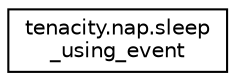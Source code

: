 digraph "Graphical Class Hierarchy"
{
 // LATEX_PDF_SIZE
  edge [fontname="Helvetica",fontsize="10",labelfontname="Helvetica",labelfontsize="10"];
  node [fontname="Helvetica",fontsize="10",shape=record];
  rankdir="LR";
  Node0 [label="tenacity.nap.sleep\l_using_event",height=0.2,width=0.4,color="black", fillcolor="white", style="filled",URL="$classtenacity_1_1nap_1_1sleep__using__event.html",tooltip=" "];
}
